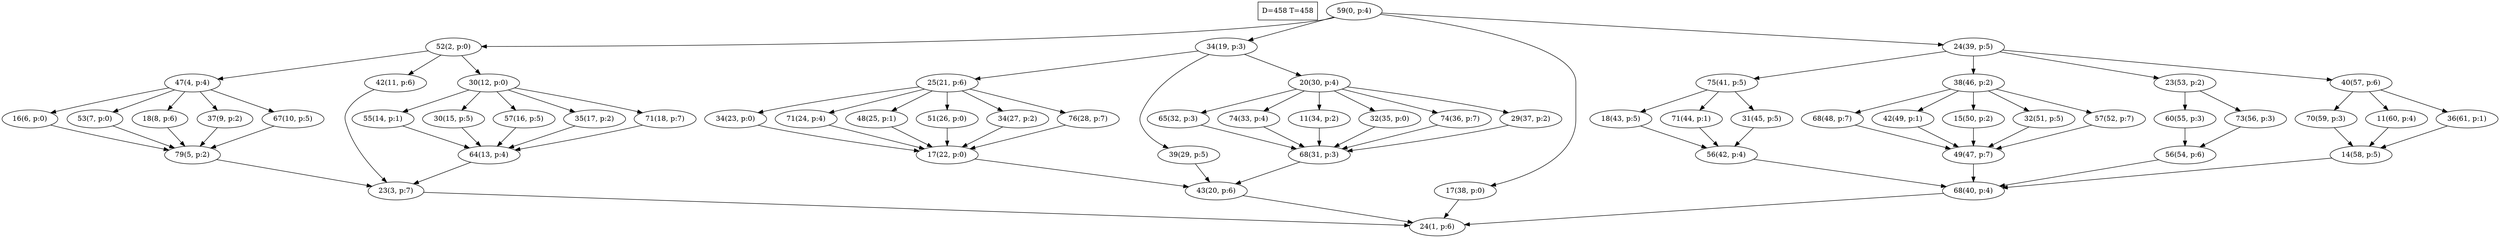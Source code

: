 digraph Task {
i [shape=box, label="D=458 T=458"]; 
0 [label="59(0, p:4)"];
1 [label="24(1, p:6)"];
2 [label="52(2, p:0)"];
3 [label="23(3, p:7)"];
4 [label="47(4, p:4)"];
5 [label="79(5, p:2)"];
6 [label="16(6, p:0)"];
7 [label="53(7, p:0)"];
8 [label="18(8, p:6)"];
9 [label="37(9, p:2)"];
10 [label="67(10, p:5)"];
11 [label="42(11, p:6)"];
12 [label="30(12, p:0)"];
13 [label="64(13, p:4)"];
14 [label="55(14, p:1)"];
15 [label="30(15, p:5)"];
16 [label="57(16, p:5)"];
17 [label="35(17, p:2)"];
18 [label="71(18, p:7)"];
19 [label="34(19, p:3)"];
20 [label="43(20, p:6)"];
21 [label="25(21, p:6)"];
22 [label="17(22, p:0)"];
23 [label="34(23, p:0)"];
24 [label="71(24, p:4)"];
25 [label="48(25, p:1)"];
26 [label="51(26, p:0)"];
27 [label="34(27, p:2)"];
28 [label="76(28, p:7)"];
29 [label="39(29, p:5)"];
30 [label="20(30, p:4)"];
31 [label="68(31, p:3)"];
32 [label="65(32, p:3)"];
33 [label="74(33, p:4)"];
34 [label="11(34, p:2)"];
35 [label="32(35, p:0)"];
36 [label="74(36, p:7)"];
37 [label="29(37, p:2)"];
38 [label="17(38, p:0)"];
39 [label="24(39, p:5)"];
40 [label="68(40, p:4)"];
41 [label="75(41, p:5)"];
42 [label="56(42, p:4)"];
43 [label="18(43, p:5)"];
44 [label="71(44, p:1)"];
45 [label="31(45, p:5)"];
46 [label="38(46, p:2)"];
47 [label="49(47, p:7)"];
48 [label="68(48, p:7)"];
49 [label="42(49, p:1)"];
50 [label="15(50, p:2)"];
51 [label="32(51, p:5)"];
52 [label="57(52, p:7)"];
53 [label="23(53, p:2)"];
54 [label="56(54, p:6)"];
55 [label="60(55, p:3)"];
56 [label="73(56, p:3)"];
57 [label="40(57, p:6)"];
58 [label="14(58, p:5)"];
59 [label="70(59, p:3)"];
60 [label="11(60, p:4)"];
61 [label="36(61, p:1)"];
0 -> 2;
0 -> 19;
0 -> 38;
0 -> 39;
2 -> 4;
2 -> 11;
2 -> 12;
3 -> 1;
4 -> 6;
4 -> 7;
4 -> 8;
4 -> 9;
4 -> 10;
5 -> 3;
6 -> 5;
7 -> 5;
8 -> 5;
9 -> 5;
10 -> 5;
11 -> 3;
12 -> 14;
12 -> 15;
12 -> 16;
12 -> 17;
12 -> 18;
13 -> 3;
14 -> 13;
15 -> 13;
16 -> 13;
17 -> 13;
18 -> 13;
19 -> 21;
19 -> 29;
19 -> 30;
20 -> 1;
21 -> 23;
21 -> 24;
21 -> 25;
21 -> 26;
21 -> 27;
21 -> 28;
22 -> 20;
23 -> 22;
24 -> 22;
25 -> 22;
26 -> 22;
27 -> 22;
28 -> 22;
29 -> 20;
30 -> 32;
30 -> 33;
30 -> 34;
30 -> 35;
30 -> 36;
30 -> 37;
31 -> 20;
32 -> 31;
33 -> 31;
34 -> 31;
35 -> 31;
36 -> 31;
37 -> 31;
38 -> 1;
39 -> 41;
39 -> 46;
39 -> 53;
39 -> 57;
40 -> 1;
41 -> 43;
41 -> 44;
41 -> 45;
42 -> 40;
43 -> 42;
44 -> 42;
45 -> 42;
46 -> 48;
46 -> 49;
46 -> 50;
46 -> 51;
46 -> 52;
47 -> 40;
48 -> 47;
49 -> 47;
50 -> 47;
51 -> 47;
52 -> 47;
53 -> 55;
53 -> 56;
54 -> 40;
55 -> 54;
56 -> 54;
57 -> 59;
57 -> 60;
57 -> 61;
58 -> 40;
59 -> 58;
60 -> 58;
61 -> 58;
}